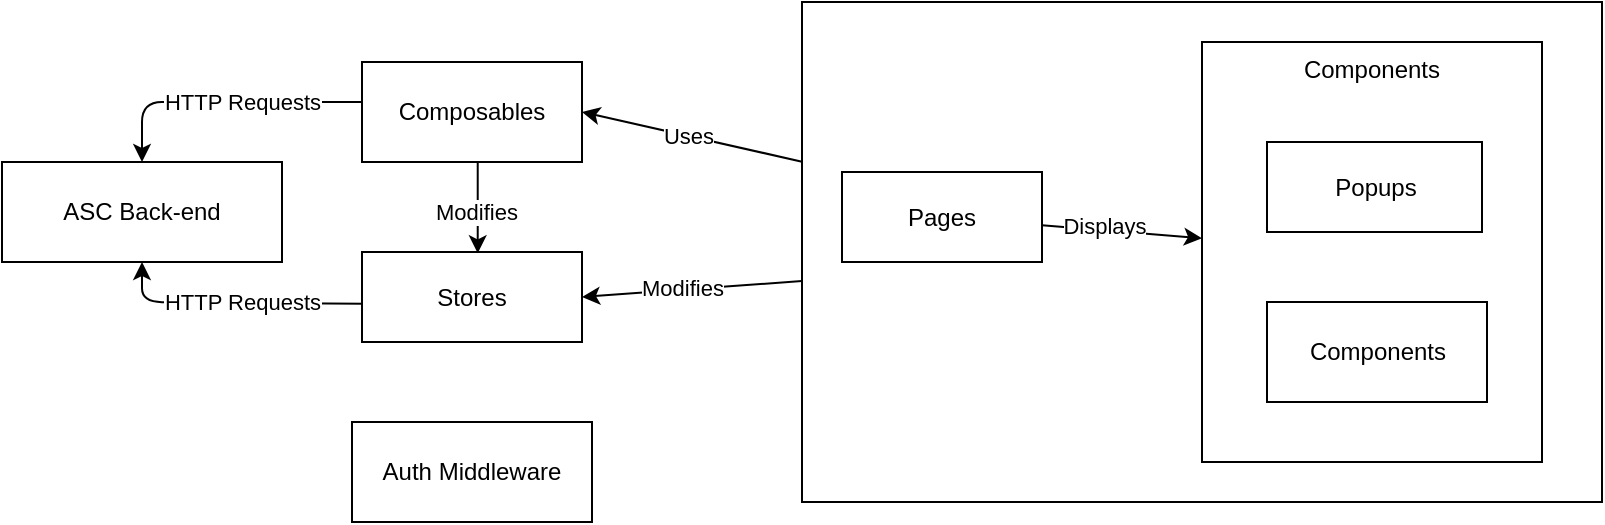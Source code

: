 <mxfile>
    <diagram id="y9OmIrKiMgaWfY2bx0Gq" name="Page-1">
        <mxGraphModel dx="1120" dy="916" grid="1" gridSize="10" guides="1" tooltips="1" connect="1" arrows="1" fold="1" page="1" pageScale="1" pageWidth="850" pageHeight="1100" math="0" shadow="0">
            <root>
                <mxCell id="0"/>
                <mxCell id="1" parent="0"/>
                <mxCell id="14" style="edgeStyle=none;html=1;entryX=1;entryY=0.5;entryDx=0;entryDy=0;" parent="1" source="12" target="4" edge="1">
                    <mxGeometry relative="1" as="geometry"/>
                </mxCell>
                <mxCell id="15" value="Uses" style="edgeLabel;html=1;align=center;verticalAlign=middle;resizable=0;points=[];" parent="14" vertex="1" connectable="0">
                    <mxGeometry x="-0.386" y="4" relative="1" as="geometry">
                        <mxPoint x="-23" y="-9" as="offset"/>
                    </mxGeometry>
                </mxCell>
                <mxCell id="12" value="" style="whiteSpace=wrap;html=1;verticalAlign=top;" parent="1" vertex="1">
                    <mxGeometry x="400" y="150" width="400" height="250" as="geometry"/>
                </mxCell>
                <mxCell id="3" value="Components&lt;br&gt;" style="whiteSpace=wrap;html=1;verticalAlign=top;" parent="1" vertex="1">
                    <mxGeometry x="600" y="170" width="170" height="210" as="geometry"/>
                </mxCell>
                <mxCell id="38" style="edgeStyle=none;html=1;entryX=0.5;entryY=0;entryDx=0;entryDy=0;" parent="1" target="34" edge="1">
                    <mxGeometry relative="1" as="geometry">
                        <Array as="points">
                            <mxPoint x="70" y="200"/>
                        </Array>
                        <mxPoint x="180" y="200" as="sourcePoint"/>
                    </mxGeometry>
                </mxCell>
                <mxCell id="40" value="HTTP Requests" style="edgeLabel;html=1;align=center;verticalAlign=middle;resizable=0;points=[];" parent="38" vertex="1" connectable="0">
                    <mxGeometry x="0.147" relative="1" as="geometry">
                        <mxPoint x="20" as="offset"/>
                    </mxGeometry>
                </mxCell>
                <mxCell id="4" value="Composables" style="whiteSpace=wrap;html=1;verticalAlign=middle;" parent="1" vertex="1">
                    <mxGeometry x="180" y="180" width="110" height="50" as="geometry"/>
                </mxCell>
                <mxCell id="17" style="edgeStyle=none;html=1;entryX=0.526;entryY=0.015;entryDx=0;entryDy=0;entryPerimeter=0;exitX=0.526;exitY=1.003;exitDx=0;exitDy=0;exitPerimeter=0;" parent="1" source="4" target="5" edge="1">
                    <mxGeometry relative="1" as="geometry">
                        <Array as="points"/>
                    </mxGeometry>
                </mxCell>
                <mxCell id="18" value="Modifies" style="edgeLabel;html=1;align=center;verticalAlign=middle;resizable=0;points=[];" parent="17" vertex="1" connectable="0">
                    <mxGeometry x="0.1" y="-1" relative="1" as="geometry">
                        <mxPoint as="offset"/>
                    </mxGeometry>
                </mxCell>
                <mxCell id="39" style="edgeStyle=none;html=1;entryX=0.5;entryY=1;entryDx=0;entryDy=0;exitX=0.012;exitY=0.576;exitDx=0;exitDy=0;exitPerimeter=0;" parent="1" source="5" target="34" edge="1">
                    <mxGeometry relative="1" as="geometry">
                        <Array as="points">
                            <mxPoint x="70" y="300"/>
                        </Array>
                    </mxGeometry>
                </mxCell>
                <mxCell id="5" value="Stores&lt;br&gt;" style="whiteSpace=wrap;html=1;verticalAlign=middle;" parent="1" vertex="1">
                    <mxGeometry x="180" y="275" width="110" height="45" as="geometry"/>
                </mxCell>
                <mxCell id="10" style="edgeStyle=none;html=1;" parent="1" source="6" target="3" edge="1">
                    <mxGeometry relative="1" as="geometry"/>
                </mxCell>
                <mxCell id="11" value="Displays" style="edgeLabel;html=1;align=center;verticalAlign=middle;resizable=0;points=[];" parent="10" vertex="1" connectable="0">
                    <mxGeometry x="-0.24" y="2" relative="1" as="geometry">
                        <mxPoint as="offset"/>
                    </mxGeometry>
                </mxCell>
                <mxCell id="6" value="Pages&lt;br&gt;" style="whiteSpace=wrap;html=1;verticalAlign=middle;" parent="1" vertex="1">
                    <mxGeometry x="420" y="235" width="100" height="45" as="geometry"/>
                </mxCell>
                <mxCell id="7" value="Auth Middleware" style="whiteSpace=wrap;html=1;verticalAlign=middle;" parent="1" vertex="1">
                    <mxGeometry x="175" y="360" width="120" height="50" as="geometry"/>
                </mxCell>
                <mxCell id="22" style="edgeStyle=none;html=1;entryX=1;entryY=0.5;entryDx=0;entryDy=0;" parent="1" source="12" target="5" edge="1">
                    <mxGeometry relative="1" as="geometry">
                        <mxPoint x="243.12" y="235.18" as="sourcePoint"/>
                        <mxPoint x="243.12" y="285.9" as="targetPoint"/>
                        <Array as="points"/>
                    </mxGeometry>
                </mxCell>
                <mxCell id="23" value="Modifies" style="edgeLabel;html=1;align=center;verticalAlign=middle;resizable=0;points=[];" parent="22" vertex="1" connectable="0">
                    <mxGeometry x="0.1" y="-1" relative="1" as="geometry">
                        <mxPoint as="offset"/>
                    </mxGeometry>
                </mxCell>
                <mxCell id="30" value="Popups&lt;br&gt;" style="whiteSpace=wrap;html=1;verticalAlign=middle;" parent="1" vertex="1">
                    <mxGeometry x="632.5" y="220" width="107.5" height="45" as="geometry"/>
                </mxCell>
                <mxCell id="32" value="Components" style="whiteSpace=wrap;html=1;verticalAlign=middle;" parent="1" vertex="1">
                    <mxGeometry x="632.5" y="300" width="110" height="50" as="geometry"/>
                </mxCell>
                <mxCell id="34" value="ASC Back-end" style="whiteSpace=wrap;html=1;" parent="1" vertex="1">
                    <mxGeometry y="230" width="140" height="50" as="geometry"/>
                </mxCell>
                <mxCell id="41" value="HTTP Requests" style="edgeLabel;html=1;align=center;verticalAlign=middle;resizable=0;points=[];" parent="1" vertex="1" connectable="0">
                    <mxGeometry x="120.001" y="300.002" as="geometry"/>
                </mxCell>
            </root>
        </mxGraphModel>
    </diagram>
</mxfile>